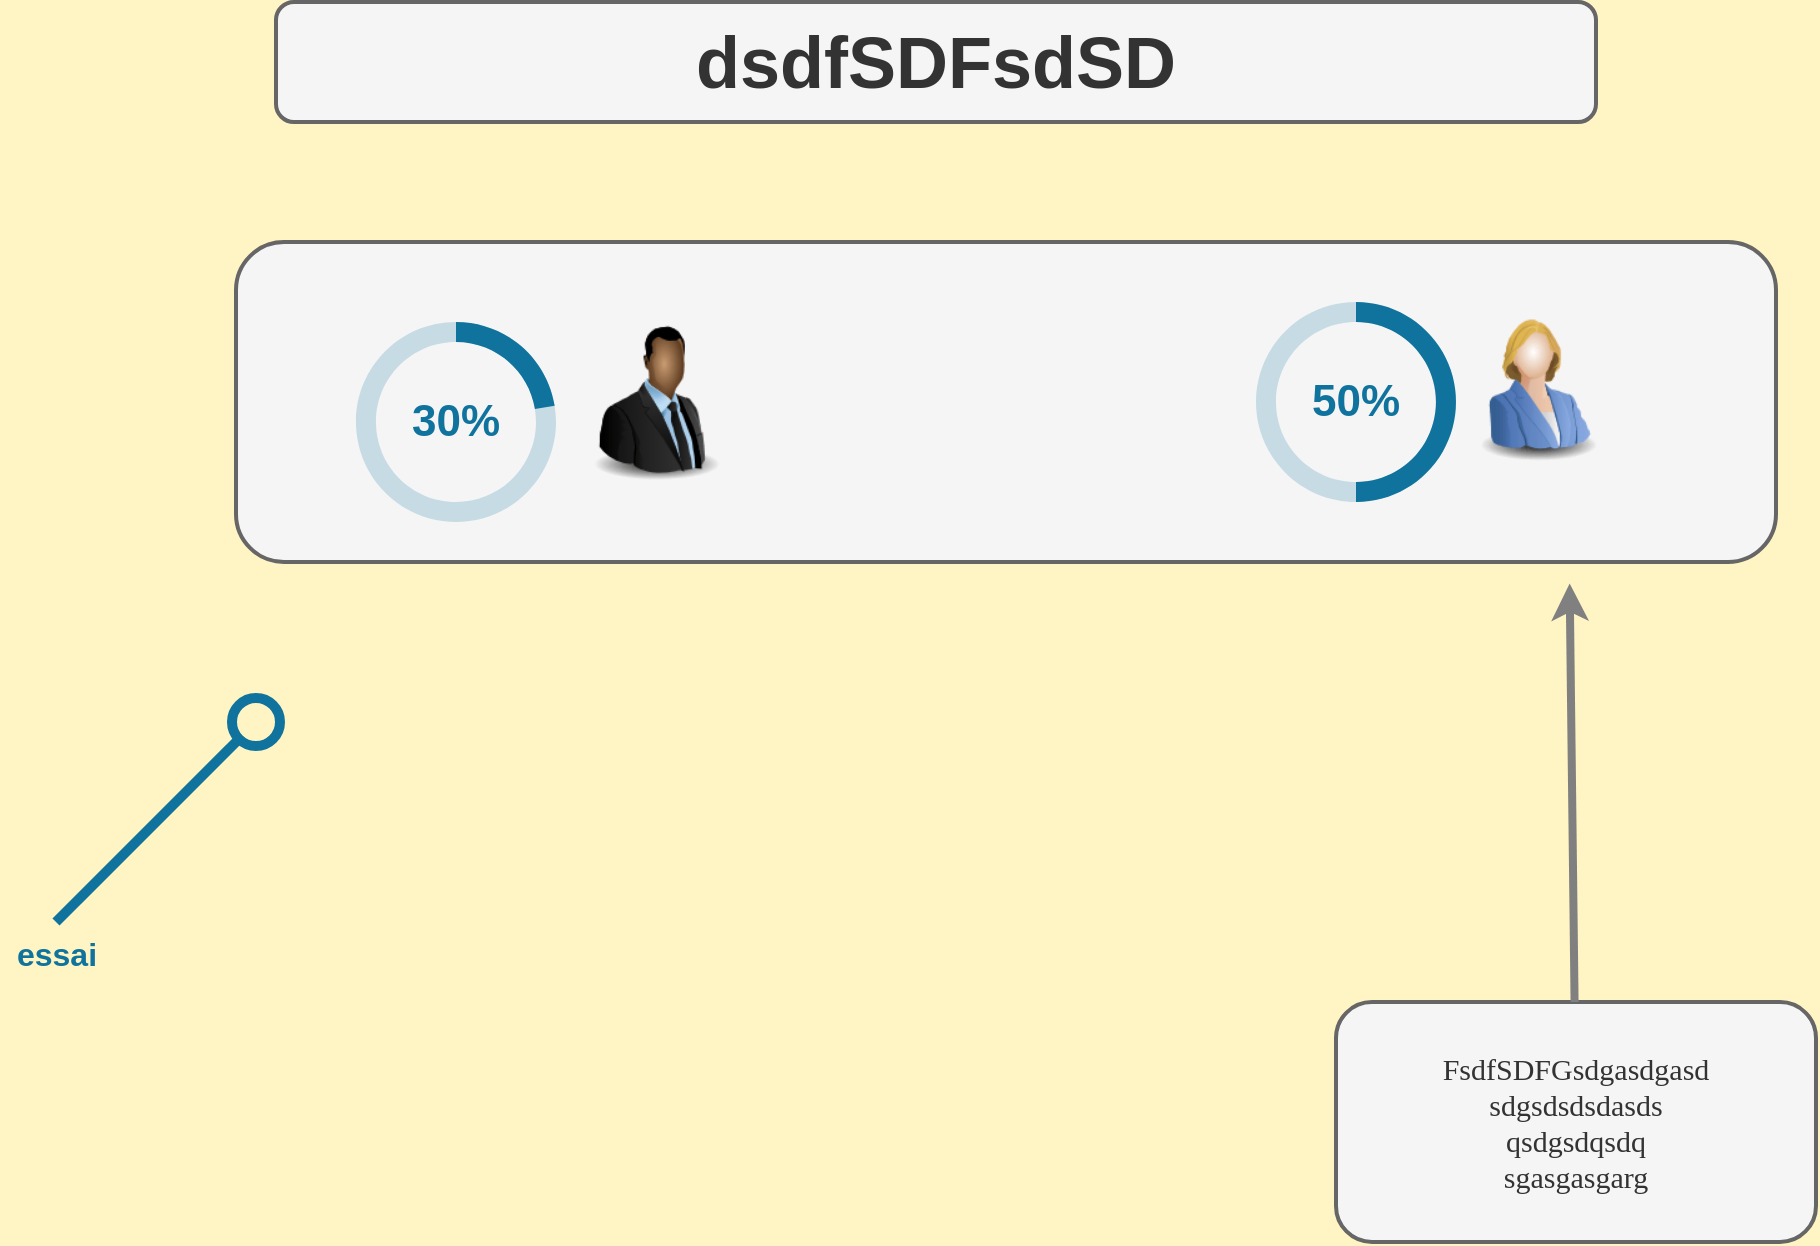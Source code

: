 <mxfile version="25.0.3">
  <diagram name="Page-1" id="4j_d7dZfUcVvjDVFFL8B">
    <mxGraphModel dx="1420" dy="704" grid="1" gridSize="10" guides="1" tooltips="1" connect="1" arrows="1" fold="1" page="1" pageScale="1" pageWidth="1169" pageHeight="1654" background="#FFF4C3" math="0" shadow="0">
      <root>
        <mxCell id="0" />
        <mxCell id="1" parent="0" />
        <mxCell id="HEdSnegyr2MToloitcwN-1" value="dsdfSDFsdSD" style="rounded=1;whiteSpace=wrap;html=1;fontSize=36;fontStyle=1;fillColor=#f5f5f5;fontColor=#333333;strokeColor=#666666;strokeWidth=2;" parent="1" vertex="1">
          <mxGeometry x="330" y="40" width="660" height="60" as="geometry" />
        </mxCell>
        <mxCell id="HEdSnegyr2MToloitcwN-3" value="" style="rounded=1;whiteSpace=wrap;html=1;strokeColor=#666666;strokeWidth=2;align=center;verticalAlign=middle;fontFamily=Tahoma;fontSize=15;fontColor=#333333;fillColor=#f5f5f5;" parent="1" vertex="1">
          <mxGeometry x="310" y="160" width="770" height="160" as="geometry" />
        </mxCell>
        <mxCell id="L4U3h64qGFHEtYubMuoR-28" value="" style="verticalLabelPosition=bottom;verticalAlign=top;html=1;shape=mxgraph.basic.donut;dx=10;strokeColor=none;fillColor=#10739E;fontSize=10;align=center;fillOpacity=20;" vertex="1" parent="1">
          <mxGeometry x="820" y="190" width="100" height="100" as="geometry" />
        </mxCell>
        <mxCell id="L4U3h64qGFHEtYubMuoR-29" value="&lt;div&gt;50%&lt;/div&gt;" style="verticalLabelPosition=middle;verticalAlign=middle;html=1;shape=mxgraph.basic.partConcEllipse;startAngle=0;endAngle=0.5;arcWidth=0.2;strokeColor=none;fillColor=#10739E;fontSize=22;fontColor=#10739E;align=center;fontStyle=1;whiteSpace=wrap;" vertex="1" parent="L4U3h64qGFHEtYubMuoR-28">
          <mxGeometry width="100" height="100" as="geometry" />
        </mxCell>
        <mxCell id="L4U3h64qGFHEtYubMuoR-56" value="&lt;div&gt;FsdfSDFGsdgasdgasd&lt;/div&gt;&lt;div&gt;sdgsdsdsdasds&lt;/div&gt;&lt;div&gt;qsdgsdqsdq&lt;/div&gt;&lt;div&gt;sgasgasgarg&lt;br&gt;&lt;/div&gt;" style="rounded=1;whiteSpace=wrap;html=1;fontSize=15;strokeWidth=2;fillColor=#f5f5f5;fontColor=#333333;strokeColor=#666666;fontFamily=Tahoma;" vertex="1" parent="1">
          <mxGeometry x="860" y="540" width="240" height="120" as="geometry" />
        </mxCell>
        <mxCell id="L4U3h64qGFHEtYubMuoR-57" value="" style="endArrow=classic;html=1;rounded=1;entryX=0.866;entryY=1.067;entryDx=0;entryDy=0;entryPerimeter=0;strokeWidth=4;curved=0;strokeColor=#808080;" edge="1" parent="1" source="L4U3h64qGFHEtYubMuoR-56" target="HEdSnegyr2MToloitcwN-3">
          <mxGeometry width="50" height="50" relative="1" as="geometry">
            <mxPoint x="560" y="390" as="sourcePoint" />
            <mxPoint x="610" y="340" as="targetPoint" />
          </mxGeometry>
        </mxCell>
        <mxCell id="L4U3h64qGFHEtYubMuoR-58" value="essai" style="endArrow=oval;html=1;fontSize=16;fontColor=#10739E;endFill=0;endSize=24;strokeWidth=5;labelBackgroundColor=none;verticalAlign=top;fontStyle=1;strokeColor=#10739E;rounded=0;" edge="1" parent="1">
          <mxGeometry x="-1" relative="1" as="geometry">
            <mxPoint x="220" y="500" as="sourcePoint" />
            <mxPoint x="320" y="400" as="targetPoint" />
          </mxGeometry>
        </mxCell>
        <mxCell id="L4U3h64qGFHEtYubMuoR-59" value="" style="image;html=1;image=img/lib/clip_art/people/Suit_Man_Black_128x128.png" vertex="1" parent="1">
          <mxGeometry x="480" y="200" width="80" height="80" as="geometry" />
        </mxCell>
        <mxCell id="L4U3h64qGFHEtYubMuoR-61" value="" style="image;html=1;image=img/lib/clip_art/people/Suit_Woman_Blue_128x128.png" vertex="1" parent="1">
          <mxGeometry x="920" y="190" width="80" height="80" as="geometry" />
        </mxCell>
        <mxCell id="L4U3h64qGFHEtYubMuoR-62" value="" style="verticalLabelPosition=bottom;verticalAlign=top;html=1;shape=mxgraph.basic.donut;dx=10;strokeColor=none;fillColor=#10739E;fontSize=10;align=center;fillOpacity=20;" vertex="1" parent="1">
          <mxGeometry x="370" y="200" width="100" height="100" as="geometry" />
        </mxCell>
        <mxCell id="L4U3h64qGFHEtYubMuoR-63" value="30%" style="verticalLabelPosition=middle;verticalAlign=middle;html=1;shape=mxgraph.basic.partConcEllipse;startAngle=0;endAngle=0.224;arcWidth=0.2;strokeColor=none;fillColor=#10739E;fontSize=22;fontColor=#10739E;align=center;fontStyle=1;whiteSpace=wrap;" vertex="1" parent="L4U3h64qGFHEtYubMuoR-62">
          <mxGeometry width="100" height="100" as="geometry" />
        </mxCell>
      </root>
    </mxGraphModel>
  </diagram>
</mxfile>

